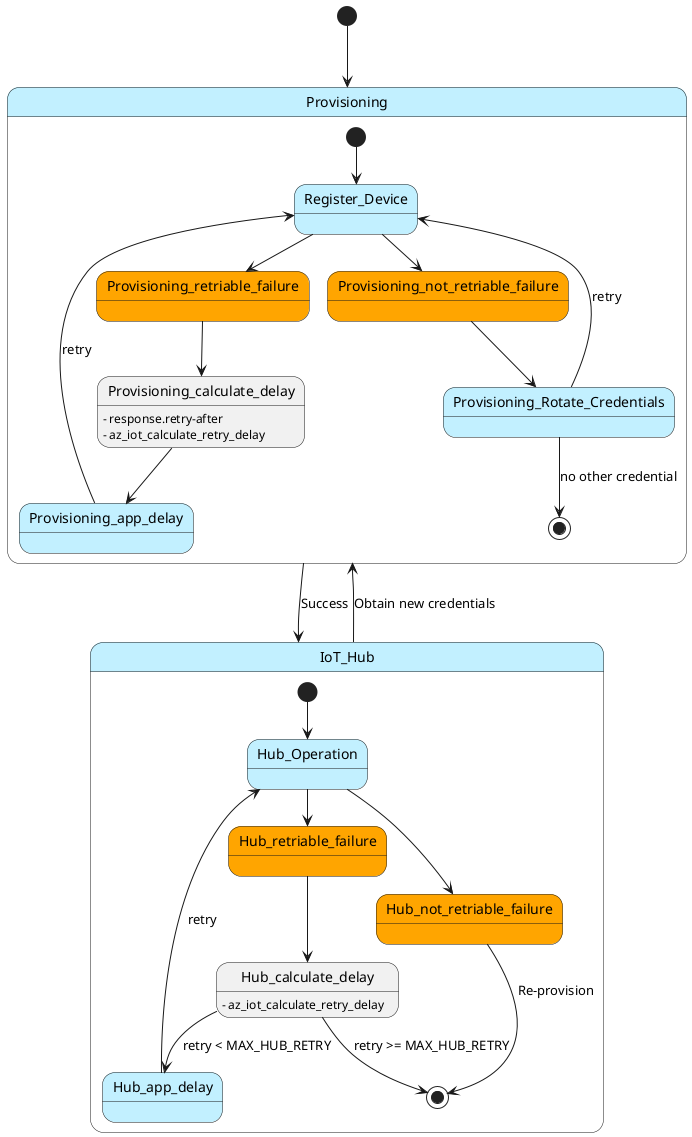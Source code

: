 @startuml
skinparam state {
    BackgroundColor<<APP>> APPLICATION
    BackgroundColor<<STRUCT>> Lavender
    BackgroundColor<<FAIL>> Orange
}

[*] --> Provisioning
state Provisioning <<APP>> {

    state Register_Device <<APP>>
    ' Provisioning Retriable errors
    [*] --> Register_Device

    state Provisioning_retriable_failure<<FAIL>>
    Register_Device --> Provisioning_retriable_failure
    Provisioning_retriable_failure --> Provisioning_calculate_delay
    Provisioning_calculate_delay --> Provisioning_app_delay
    state Provisioning_app_delay<<APP>>
    Provisioning_app_delay --> Register_Device : retry
    Provisioning_calculate_delay: - response.retry-after
    Provisioning_calculate_delay: - az_iot_calculate_retry_delay

    ' Provisioning Non-retriable
    Register_Device --> Provisioning_not_retriable_failure
    state Provisioning_not_retriable_failure<<FAIL>>
    Provisioning_not_retriable_failure --> Provisioning_Rotate_Credentials
    state Provisioning_Rotate_Credentials <<APP>>
    Provisioning_Rotate_Credentials --> Register_Device : retry
    Provisioning_Rotate_Credentials --> [*] : no other credential
}

Provisioning --> IoT_Hub : Success

state IoT_Hub <<APP>> {
    state Hub_Operation <<APP>>
    [*] --> Hub_Operation

    ' Hub Retriable errors
    Hub_Operation --> Hub_retriable_failure
    state Hub_retriable_failure<<FAIL>>
    Hub_retriable_failure --> Hub_calculate_delay
    Hub_calculate_delay --> Hub_app_delay : retry < MAX_HUB_RETRY
    Hub_calculate_delay --> [*] : retry >= MAX_HUB_RETRY
    state Hub_app_delay<<APP>>
    Hub_app_delay --> Hub_Operation : retry
    Hub_calculate_delay: - az_iot_calculate_retry_delay

    ' Hub Non-retriable
    Hub_Operation --> Hub_not_retriable_failure
    state Hub_not_retriable_failure<<FAIL>>
    Hub_not_retriable_failure --> [*] : Re-provision
}

IoT_Hub --> Provisioning : Obtain new credentials

@enduml
